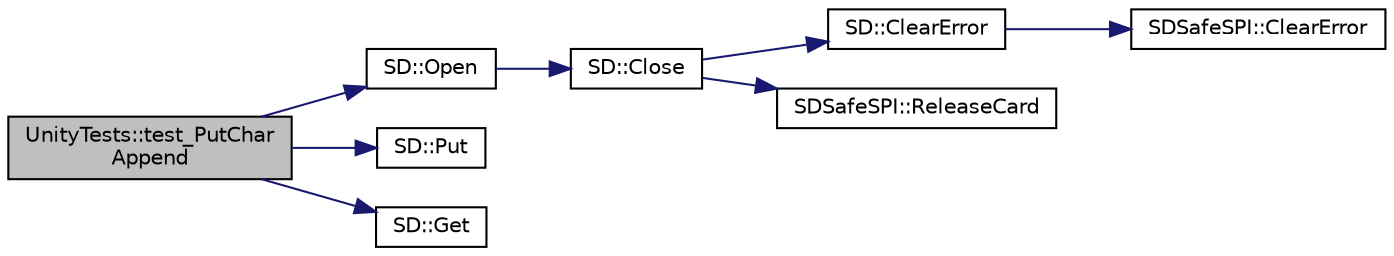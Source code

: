 digraph "UnityTests::test_PutCharAppend"
{
  edge [fontname="Helvetica",fontsize="10",labelfontname="Helvetica",labelfontsize="10"];
  node [fontname="Helvetica",fontsize="10",shape=record];
  rankdir="LR";
  Node1 [label="UnityTests::test_PutChar\lAppend",height=0.2,width=0.4,color="black", fillcolor="grey75", style="filled" fontcolor="black"];
  Node1 -> Node2 [color="midnightblue",fontsize="10",style="solid",fontname="Helvetica"];
  Node2 [label="SD::Open",height=0.2,width=0.4,color="black", fillcolor="white", style="filled",URL="$classSD.html#a95cbb406b7742bd4daf2438aff9b15d3",tooltip="Close any currently open file, and open a new one with the given file name and mode."];
  Node2 -> Node3 [color="midnightblue",fontsize="10",style="solid",fontname="Helvetica"];
  Node3 [label="SD::Close",height=0.2,width=0.4,color="black", fillcolor="white", style="filled",URL="$classSD.html#a3565db73bb04735026ed9ce454eb52eb",tooltip="Flush and close the currently open file if any."];
  Node3 -> Node4 [color="midnightblue",fontsize="10",style="solid",fontname="Helvetica"];
  Node4 [label="SD::ClearError",height=0.2,width=0.4,color="black", fillcolor="white", style="filled",URL="$classSD.html#ae3d681225cee64a2c7c1722f1cd9b23a",tooltip="Resets the error flag to kNoError."];
  Node4 -> Node5 [color="midnightblue",fontsize="10",style="solid",fontname="Helvetica"];
  Node5 [label="SDSafeSPI::ClearError",height=0.2,width=0.4,color="black", fillcolor="white", style="filled",URL="$classSDSafeSPI.html#a4608c282f5225c559fa836d9867e6e81",tooltip="Resets the error flag to kNoError."];
  Node3 -> Node6 [color="midnightblue",fontsize="10",style="solid",fontname="Helvetica"];
  Node6 [label="SDSafeSPI::ReleaseCard",height=0.2,width=0.4,color="black", fillcolor="white", style="filled",URL="$classSDSafeSPI.html#ae74174a2ead99e536e2942feb9019b76",tooltip="Release the SPI bus and allow other devices to use it."];
  Node1 -> Node7 [color="midnightblue",fontsize="10",style="solid",fontname="Helvetica"];
  Node7 [label="SD::Put",height=0.2,width=0.4,color="black", fillcolor="white", style="filled",URL="$classSD.html#acfe73fe276680c165b8fd211cd88890b",tooltip="Write a single character to the file."];
  Node1 -> Node8 [color="midnightblue",fontsize="10",style="solid",fontname="Helvetica"];
  Node8 [label="SD::Get",height=0.2,width=0.4,color="black", fillcolor="white", style="filled",URL="$classSD.html#a4fb4b6776d3ab8c685f7002119d9532c",tooltip="Read and return a single character from the currently open file."];
}
